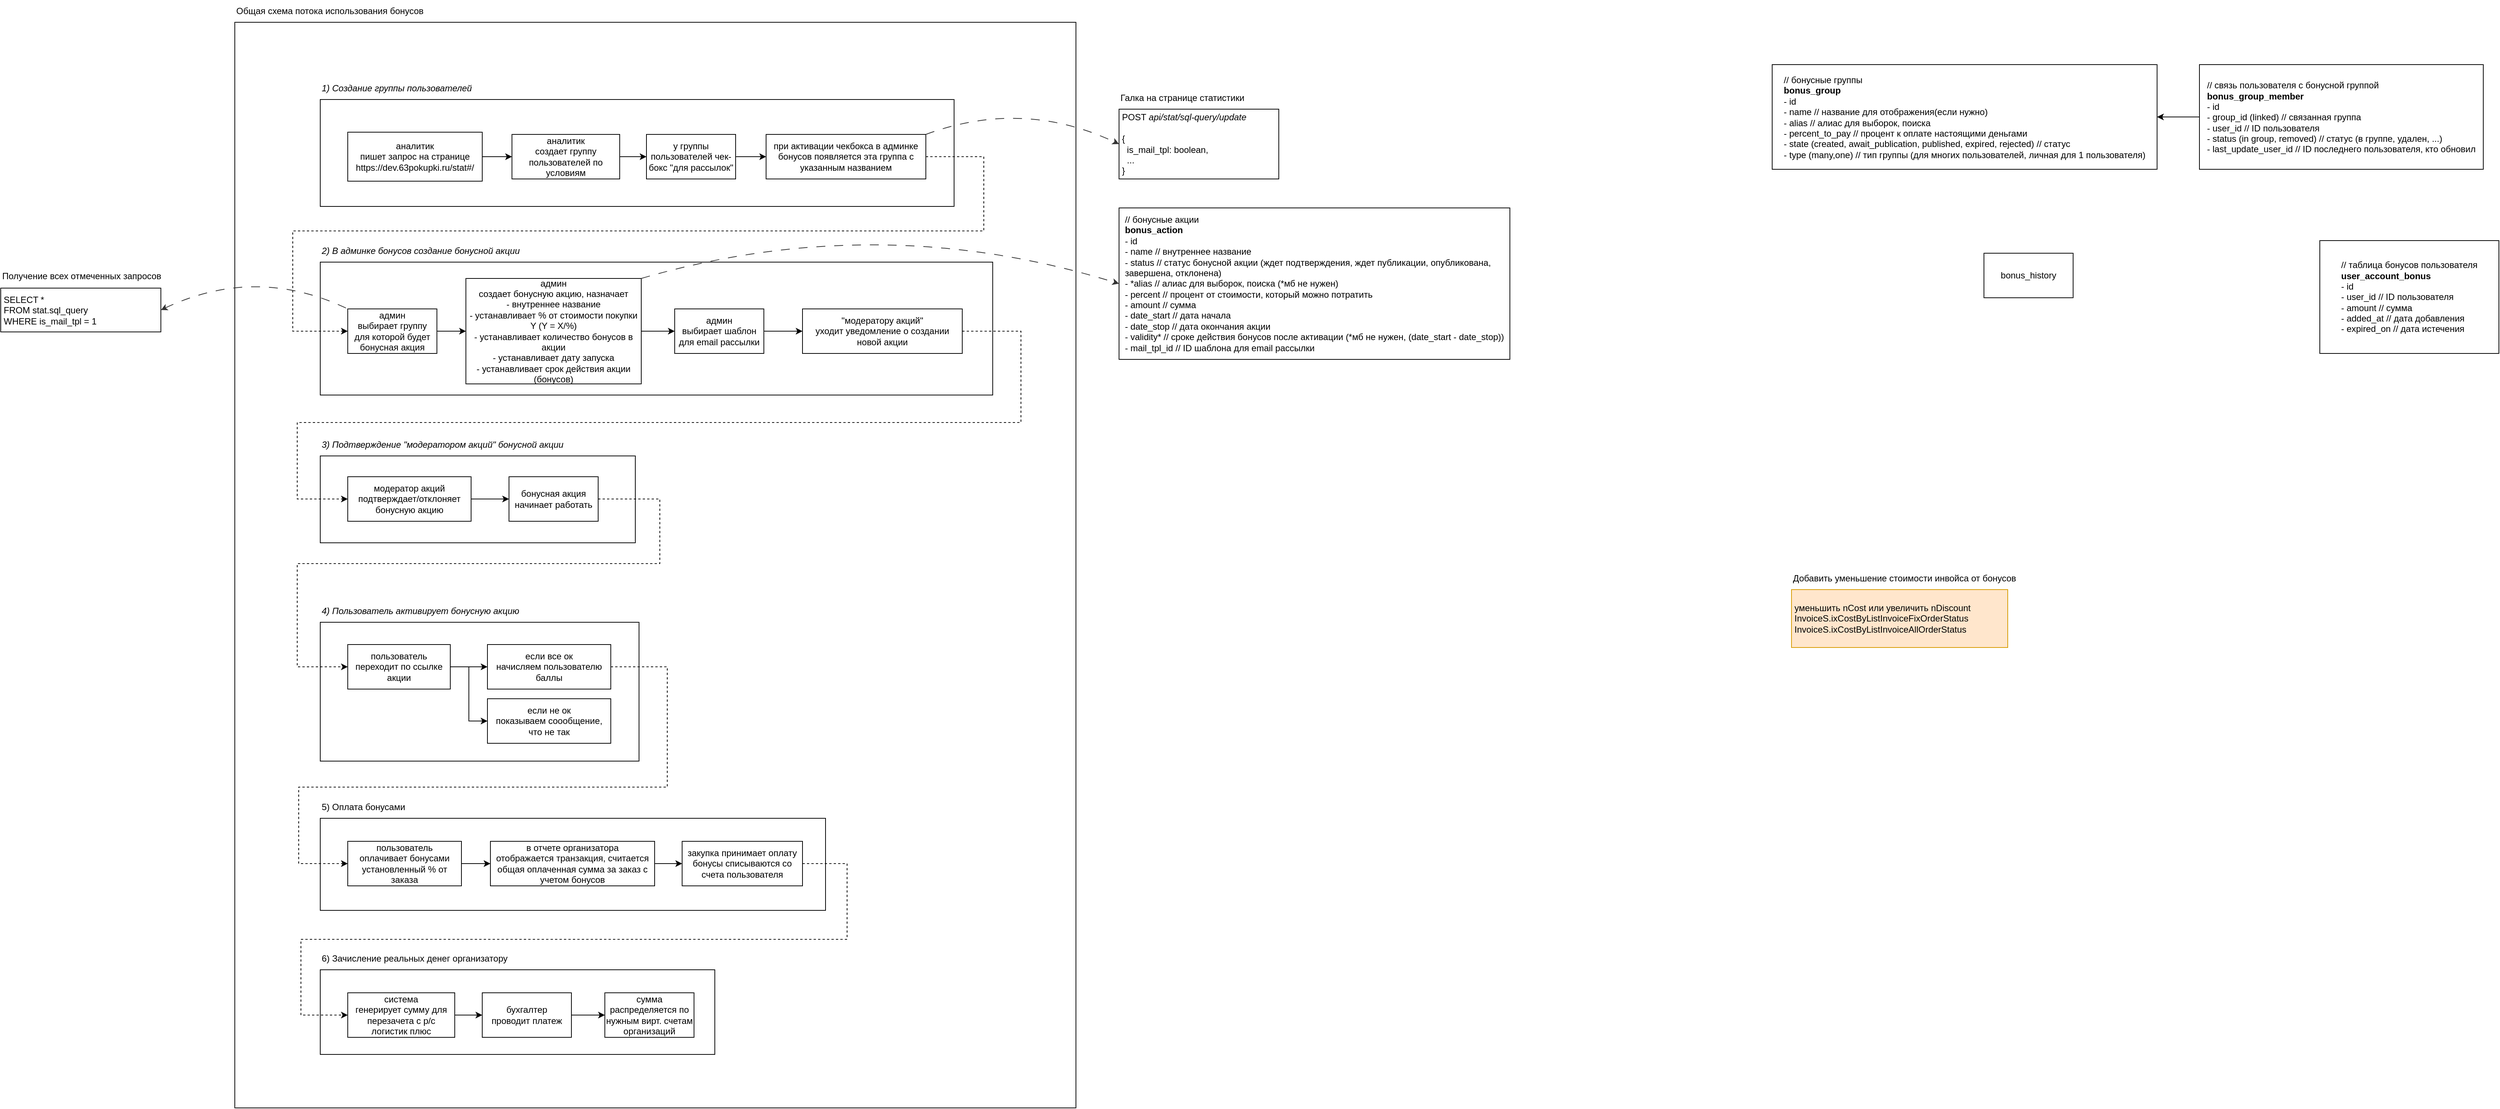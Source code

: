 <mxfile version="22.1.0" type="github">
  <diagram name="Страница — 1" id="X_pbbqrgJV0iN55l-i-a">
    <mxGraphModel dx="2195" dy="1162" grid="0" gridSize="10" guides="1" tooltips="1" connect="1" arrows="1" fold="1" page="0" pageScale="1" pageWidth="827" pageHeight="1169" math="0" shadow="0">
      <root>
        <mxCell id="0" />
        <mxCell id="1" parent="0" />
        <mxCell id="SRhxIpcrjBoFyI4u7-Of-20" value="" style="rounded=0;whiteSpace=wrap;html=1;" parent="1" vertex="1">
          <mxGeometry x="-424" y="-220" width="1132" height="1462" as="geometry" />
        </mxCell>
        <mxCell id="xc6Mat9f2Ct-LNurmztS-1" value="&lt;div style=&quot;text-align: left;&quot;&gt;&lt;span style=&quot;background-color: initial;&quot;&gt;// бонусные группы&lt;br&gt;&lt;b&gt;bonus_group&lt;/b&gt;&lt;/span&gt;&lt;/div&gt;&lt;div style=&quot;text-align: left;&quot;&gt;&lt;span style=&quot;background-color: initial;&quot;&gt;- id&lt;/span&gt;&lt;/div&gt;&lt;div style=&quot;text-align: left;&quot;&gt;- name // название для отображения(если нужно)&lt;br&gt;- alias // алиас для выборок, поиска&lt;br&gt;- percent_to_pay // процент к оплате настоящими деньгами&lt;br&gt;- state (created, await_&lt;span style=&quot;background-color: initial;&quot;&gt;publication,&amp;nbsp;&lt;/span&gt;&lt;span style=&quot;background-color: initial;&quot;&gt;published, expired, rejected&lt;/span&gt;&lt;span style=&quot;background-color: initial;&quot;&gt;) // статус&lt;/span&gt;&lt;/div&gt;&lt;div style=&quot;text-align: left;&quot;&gt;&lt;span style=&quot;background-color: initial;&quot;&gt;- type (many,one) // тип группы (для многих пользователей, личная для 1 пользователя)&lt;br&gt;&lt;/span&gt;&lt;/div&gt;" style="rounded=0;whiteSpace=wrap;html=1;" parent="1" vertex="1">
          <mxGeometry x="1645" y="-163" width="518" height="141" as="geometry" />
        </mxCell>
        <mxCell id="xc6Mat9f2Ct-LNurmztS-4" style="edgeStyle=orthogonalEdgeStyle;rounded=0;orthogonalLoop=1;jettySize=auto;html=1;exitX=0;exitY=0.5;exitDx=0;exitDy=0;entryX=1;entryY=0.5;entryDx=0;entryDy=0;" parent="1" source="xc6Mat9f2Ct-LNurmztS-3" target="xc6Mat9f2Ct-LNurmztS-1" edge="1">
          <mxGeometry relative="1" as="geometry" />
        </mxCell>
        <mxCell id="xc6Mat9f2Ct-LNurmztS-3" value="&lt;div style=&quot;text-align: left;&quot;&gt;// связь пользователя с бонусной группой&lt;br&gt;&lt;b&gt;bonus_group_member&lt;/b&gt;&lt;/div&gt;&lt;div style=&quot;text-align: left;&quot;&gt;- id&lt;/div&gt;&lt;div style=&quot;text-align: left;&quot;&gt;- group_id (linked) // связанная группа&lt;br&gt;- user_id // ID пользователя&lt;br&gt;- status (in group, removed) // статус (в группе, удален, ...)&lt;br&gt;- last_update_user_id // ID последнего пользователя, кто обновил&lt;/div&gt;" style="rounded=0;whiteSpace=wrap;html=1;" parent="1" vertex="1">
          <mxGeometry x="2220" y="-163" width="382" height="141" as="geometry" />
        </mxCell>
        <mxCell id="xc6Mat9f2Ct-LNurmztS-6" value="&lt;div style=&quot;text-align: left;&quot;&gt;// таблица бонусов пользователя&lt;br&gt;&lt;b&gt;user_account_bonus&lt;/b&gt;&lt;/div&gt;&lt;div style=&quot;text-align: left;&quot;&gt;- id&lt;br&gt;- user_id // ID пользователя&lt;br&gt;- amount // сумма&lt;br&gt;- added_at // дата добавления&lt;br&gt;- expired_on // дата истечения&lt;/div&gt;" style="rounded=0;whiteSpace=wrap;html=1;" parent="1" vertex="1">
          <mxGeometry x="2382" y="74" width="241" height="152" as="geometry" />
        </mxCell>
        <mxCell id="xc6Mat9f2Ct-LNurmztS-7" value="bonus_history" style="rounded=0;whiteSpace=wrap;html=1;" parent="1" vertex="1">
          <mxGeometry x="1930" y="91" width="120" height="60" as="geometry" />
        </mxCell>
        <mxCell id="KoCSp43wU_QVSIyziLk_-1" value="" style="rounded=0;whiteSpace=wrap;html=1;" parent="1" vertex="1">
          <mxGeometry x="-309" y="-116" width="853" height="144" as="geometry" />
        </mxCell>
        <mxCell id="KoCSp43wU_QVSIyziLk_-2" value="1) Создание группы пользователей" style="text;html=1;strokeColor=none;fillColor=none;align=left;verticalAlign=middle;whiteSpace=wrap;rounded=0;fontStyle=2" parent="1" vertex="1">
          <mxGeometry x="-309" y="-146" width="223" height="30" as="geometry" />
        </mxCell>
        <mxCell id="KoCSp43wU_QVSIyziLk_-5" style="edgeStyle=orthogonalEdgeStyle;rounded=0;orthogonalLoop=1;jettySize=auto;html=1;entryX=0;entryY=0.5;entryDx=0;entryDy=0;" parent="1" source="KoCSp43wU_QVSIyziLk_-3" target="KoCSp43wU_QVSIyziLk_-4" edge="1">
          <mxGeometry relative="1" as="geometry" />
        </mxCell>
        <mxCell id="KoCSp43wU_QVSIyziLk_-3" value="аналитик&lt;br&gt;пишет запрос на странице&lt;br&gt;https://dev.63pokupki.ru/stat#/&lt;br&gt;" style="rounded=0;whiteSpace=wrap;html=1;" parent="1" vertex="1">
          <mxGeometry x="-272" y="-72" width="181" height="66" as="geometry" />
        </mxCell>
        <mxCell id="KoCSp43wU_QVSIyziLk_-7" style="edgeStyle=orthogonalEdgeStyle;rounded=0;orthogonalLoop=1;jettySize=auto;html=1;exitX=1;exitY=0.5;exitDx=0;exitDy=0;entryX=0;entryY=0.5;entryDx=0;entryDy=0;" parent="1" source="KoCSp43wU_QVSIyziLk_-4" target="KoCSp43wU_QVSIyziLk_-6" edge="1">
          <mxGeometry relative="1" as="geometry" />
        </mxCell>
        <mxCell id="KoCSp43wU_QVSIyziLk_-4" value="аналитик&lt;br&gt;создает группу пользователей по условиям" style="rounded=0;whiteSpace=wrap;html=1;" parent="1" vertex="1">
          <mxGeometry x="-51" y="-69" width="145" height="60" as="geometry" />
        </mxCell>
        <mxCell id="KoCSp43wU_QVSIyziLk_-9" style="edgeStyle=orthogonalEdgeStyle;rounded=0;orthogonalLoop=1;jettySize=auto;html=1;entryX=0;entryY=0.5;entryDx=0;entryDy=0;" parent="1" source="KoCSp43wU_QVSIyziLk_-6" target="KoCSp43wU_QVSIyziLk_-8" edge="1">
          <mxGeometry relative="1" as="geometry" />
        </mxCell>
        <mxCell id="KoCSp43wU_QVSIyziLk_-6" value="у группы пользователей чек-бокс &quot;для рассылок&quot;" style="rounded=0;whiteSpace=wrap;html=1;" parent="1" vertex="1">
          <mxGeometry x="130" y="-69" width="120" height="60" as="geometry" />
        </mxCell>
        <mxCell id="KoCSp43wU_QVSIyziLk_-8" value="при активации чекбокса в админке бонусов появляется эта группа с указанным названием" style="rounded=0;whiteSpace=wrap;html=1;" parent="1" vertex="1">
          <mxGeometry x="291" y="-69" width="215" height="60" as="geometry" />
        </mxCell>
        <mxCell id="KoCSp43wU_QVSIyziLk_-10" value="" style="rounded=0;whiteSpace=wrap;html=1;" parent="1" vertex="1">
          <mxGeometry x="-309" y="103" width="905" height="179" as="geometry" />
        </mxCell>
        <mxCell id="KoCSp43wU_QVSIyziLk_-11" value="2) В админке бонусов создание бонусной акции" style="text;html=1;strokeColor=none;fillColor=none;align=left;verticalAlign=middle;whiteSpace=wrap;rounded=0;fontStyle=2" parent="1" vertex="1">
          <mxGeometry x="-309" y="73" width="286" height="30" as="geometry" />
        </mxCell>
        <mxCell id="KoCSp43wU_QVSIyziLk_-16" style="edgeStyle=orthogonalEdgeStyle;rounded=0;orthogonalLoop=1;jettySize=auto;html=1;entryX=0;entryY=0.5;entryDx=0;entryDy=0;" parent="1" source="KoCSp43wU_QVSIyziLk_-13" target="KoCSp43wU_QVSIyziLk_-15" edge="1">
          <mxGeometry relative="1" as="geometry" />
        </mxCell>
        <mxCell id="KoCSp43wU_QVSIyziLk_-13" value="админ&lt;br&gt;выбирает группу&lt;br&gt;для которой будет бонусная акция" style="rounded=0;whiteSpace=wrap;html=1;" parent="1" vertex="1">
          <mxGeometry x="-272" y="166" width="120" height="60" as="geometry" />
        </mxCell>
        <mxCell id="KoCSp43wU_QVSIyziLk_-14" style="edgeStyle=orthogonalEdgeStyle;rounded=0;orthogonalLoop=1;jettySize=auto;html=1;exitX=1;exitY=0.5;exitDx=0;exitDy=0;entryX=0;entryY=0.5;entryDx=0;entryDy=0;dashed=1;" parent="1" source="KoCSp43wU_QVSIyziLk_-8" target="KoCSp43wU_QVSIyziLk_-13" edge="1">
          <mxGeometry relative="1" as="geometry">
            <Array as="points">
              <mxPoint x="584" y="-39" />
              <mxPoint x="584" y="61" />
              <mxPoint x="-346" y="61" />
              <mxPoint x="-346" y="196" />
            </Array>
          </mxGeometry>
        </mxCell>
        <mxCell id="KoCSp43wU_QVSIyziLk_-25" style="edgeStyle=orthogonalEdgeStyle;rounded=0;orthogonalLoop=1;jettySize=auto;html=1;exitX=1;exitY=0.5;exitDx=0;exitDy=0;entryX=0;entryY=0.5;entryDx=0;entryDy=0;" parent="1" source="KoCSp43wU_QVSIyziLk_-15" target="KoCSp43wU_QVSIyziLk_-24" edge="1">
          <mxGeometry relative="1" as="geometry" />
        </mxCell>
        <mxCell id="KoCSp43wU_QVSIyziLk_-15" value="админ&lt;br&gt;создает бонусную акцию, назначает&lt;br&gt;- внутреннее название&lt;br&gt;- устанавливает % от стоимости покупки Y (Y = X/%)&lt;br&gt;- устанавливает количество бонусов в акции&lt;br&gt;- устанавливает дату запуска&lt;br&gt;- устанавливает срок действия акции (бонусов)" style="rounded=0;whiteSpace=wrap;html=1;" parent="1" vertex="1">
          <mxGeometry x="-113" y="125" width="236" height="142" as="geometry" />
        </mxCell>
        <mxCell id="KoCSp43wU_QVSIyziLk_-17" value="" style="rounded=0;whiteSpace=wrap;html=1;" parent="1" vertex="1">
          <mxGeometry x="-309" y="364" width="424" height="117" as="geometry" />
        </mxCell>
        <mxCell id="KoCSp43wU_QVSIyziLk_-19" value="&lt;i&gt;3) Подтверждение &quot;модератором акций&quot; бонусной акции&lt;/i&gt;" style="text;html=1;strokeColor=none;fillColor=none;align=left;verticalAlign=middle;whiteSpace=wrap;rounded=0;" parent="1" vertex="1">
          <mxGeometry x="-309" y="334" width="341" height="30" as="geometry" />
        </mxCell>
        <mxCell id="KoCSp43wU_QVSIyziLk_-28" style="edgeStyle=orthogonalEdgeStyle;rounded=0;orthogonalLoop=1;jettySize=auto;html=1;exitX=1;exitY=0.5;exitDx=0;exitDy=0;entryX=0;entryY=0.5;entryDx=0;entryDy=0;" parent="1" source="KoCSp43wU_QVSIyziLk_-20" target="KoCSp43wU_QVSIyziLk_-27" edge="1">
          <mxGeometry relative="1" as="geometry" />
        </mxCell>
        <mxCell id="KoCSp43wU_QVSIyziLk_-20" value="модератор акций&lt;br&gt;подтверждает/отклоняет бонусную акцию" style="rounded=0;whiteSpace=wrap;html=1;" parent="1" vertex="1">
          <mxGeometry x="-272" y="392" width="166" height="60" as="geometry" />
        </mxCell>
        <mxCell id="KoCSp43wU_QVSIyziLk_-21" style="edgeStyle=orthogonalEdgeStyle;rounded=0;orthogonalLoop=1;jettySize=auto;html=1;entryX=0;entryY=0.5;entryDx=0;entryDy=0;dashed=1;exitX=1;exitY=0.5;exitDx=0;exitDy=0;" parent="1" source="KoCSp43wU_QVSIyziLk_-22" target="KoCSp43wU_QVSIyziLk_-20" edge="1">
          <mxGeometry relative="1" as="geometry">
            <mxPoint x="612" y="281" as="sourcePoint" />
            <Array as="points">
              <mxPoint x="634" y="196" />
              <mxPoint x="634" y="319" />
              <mxPoint x="-340" y="319" />
              <mxPoint x="-340" y="422" />
            </Array>
          </mxGeometry>
        </mxCell>
        <mxCell id="KoCSp43wU_QVSIyziLk_-22" value="&quot;модератору акций&quot;&lt;br&gt;уходит уведомление о создании новой акции" style="rounded=0;whiteSpace=wrap;html=1;" parent="1" vertex="1">
          <mxGeometry x="340" y="166" width="215" height="60" as="geometry" />
        </mxCell>
        <mxCell id="KoCSp43wU_QVSIyziLk_-26" style="edgeStyle=orthogonalEdgeStyle;rounded=0;orthogonalLoop=1;jettySize=auto;html=1;exitX=1;exitY=0.5;exitDx=0;exitDy=0;entryX=0;entryY=0.5;entryDx=0;entryDy=0;" parent="1" source="KoCSp43wU_QVSIyziLk_-24" target="KoCSp43wU_QVSIyziLk_-22" edge="1">
          <mxGeometry relative="1" as="geometry" />
        </mxCell>
        <mxCell id="KoCSp43wU_QVSIyziLk_-24" value="админ&lt;br&gt;выбирает шаблон для email рассылки" style="rounded=0;whiteSpace=wrap;html=1;" parent="1" vertex="1">
          <mxGeometry x="168" y="166" width="120" height="60" as="geometry" />
        </mxCell>
        <mxCell id="KoCSp43wU_QVSIyziLk_-27" value="бонусная акция начинает работать" style="rounded=0;whiteSpace=wrap;html=1;" parent="1" vertex="1">
          <mxGeometry x="-55" y="392" width="120" height="60" as="geometry" />
        </mxCell>
        <mxCell id="KoCSp43wU_QVSIyziLk_-29" value="" style="rounded=0;whiteSpace=wrap;html=1;" parent="1" vertex="1">
          <mxGeometry x="-309" y="588" width="429" height="187" as="geometry" />
        </mxCell>
        <mxCell id="KoCSp43wU_QVSIyziLk_-30" value="&lt;i&gt;4) Пользователь активирует бонусную акцию&lt;/i&gt;" style="text;html=1;strokeColor=none;fillColor=none;align=left;verticalAlign=middle;whiteSpace=wrap;rounded=0;" parent="1" vertex="1">
          <mxGeometry x="-309" y="558" width="276" height="30" as="geometry" />
        </mxCell>
        <mxCell id="KoCSp43wU_QVSIyziLk_-34" style="edgeStyle=orthogonalEdgeStyle;rounded=0;orthogonalLoop=1;jettySize=auto;html=1;exitX=1;exitY=0.5;exitDx=0;exitDy=0;entryX=0;entryY=0.5;entryDx=0;entryDy=0;" parent="1" source="KoCSp43wU_QVSIyziLk_-31" target="KoCSp43wU_QVSIyziLk_-33" edge="1">
          <mxGeometry relative="1" as="geometry" />
        </mxCell>
        <mxCell id="SRhxIpcrjBoFyI4u7-Of-2" style="edgeStyle=orthogonalEdgeStyle;rounded=0;orthogonalLoop=1;jettySize=auto;html=1;entryX=0;entryY=0.5;entryDx=0;entryDy=0;" parent="1" source="KoCSp43wU_QVSIyziLk_-31" target="SRhxIpcrjBoFyI4u7-Of-1" edge="1">
          <mxGeometry relative="1" as="geometry" />
        </mxCell>
        <mxCell id="KoCSp43wU_QVSIyziLk_-31" value="пользователь&lt;br&gt;переходит по ссылке акции" style="rounded=0;whiteSpace=wrap;html=1;" parent="1" vertex="1">
          <mxGeometry x="-272" y="618" width="138" height="60" as="geometry" />
        </mxCell>
        <mxCell id="KoCSp43wU_QVSIyziLk_-32" style="edgeStyle=orthogonalEdgeStyle;rounded=0;orthogonalLoop=1;jettySize=auto;html=1;entryX=0;entryY=0.5;entryDx=0;entryDy=0;dashed=1;" parent="1" source="KoCSp43wU_QVSIyziLk_-27" target="KoCSp43wU_QVSIyziLk_-31" edge="1">
          <mxGeometry relative="1" as="geometry">
            <Array as="points">
              <mxPoint x="148" y="422" />
              <mxPoint x="148" y="509" />
              <mxPoint x="-340" y="509" />
              <mxPoint x="-340" y="648" />
            </Array>
          </mxGeometry>
        </mxCell>
        <mxCell id="KoCSp43wU_QVSIyziLk_-33" value="если все ок&lt;br&gt;начисляем пользователю баллы" style="rounded=0;whiteSpace=wrap;html=1;" parent="1" vertex="1">
          <mxGeometry x="-84" y="618" width="166" height="60" as="geometry" />
        </mxCell>
        <mxCell id="SRhxIpcrjBoFyI4u7-Of-1" value="если не ок&lt;br&gt;показываем соообщение, что не так" style="rounded=0;whiteSpace=wrap;html=1;" parent="1" vertex="1">
          <mxGeometry x="-84" y="691" width="166" height="60" as="geometry" />
        </mxCell>
        <mxCell id="SRhxIpcrjBoFyI4u7-Of-3" value="" style="rounded=0;whiteSpace=wrap;html=1;" parent="1" vertex="1">
          <mxGeometry x="-309" y="852" width="680" height="124" as="geometry" />
        </mxCell>
        <mxCell id="SRhxIpcrjBoFyI4u7-Of-4" value="5) Оплата бонусами" style="text;html=1;strokeColor=none;fillColor=none;align=left;verticalAlign=middle;whiteSpace=wrap;rounded=0;" parent="1" vertex="1">
          <mxGeometry x="-309" y="822" width="229" height="30" as="geometry" />
        </mxCell>
        <mxCell id="SRhxIpcrjBoFyI4u7-Of-11" style="edgeStyle=orthogonalEdgeStyle;rounded=0;orthogonalLoop=1;jettySize=auto;html=1;entryX=0;entryY=0.5;entryDx=0;entryDy=0;" parent="1" source="SRhxIpcrjBoFyI4u7-Of-6" target="SRhxIpcrjBoFyI4u7-Of-10" edge="1">
          <mxGeometry relative="1" as="geometry" />
        </mxCell>
        <mxCell id="SRhxIpcrjBoFyI4u7-Of-6" value="пользователь&lt;br&gt;оплачивает бонусами установленный % от заказа" style="rounded=0;whiteSpace=wrap;html=1;" parent="1" vertex="1">
          <mxGeometry x="-272" y="883" width="153" height="60" as="geometry" />
        </mxCell>
        <mxCell id="SRhxIpcrjBoFyI4u7-Of-7" style="edgeStyle=orthogonalEdgeStyle;rounded=0;orthogonalLoop=1;jettySize=auto;html=1;entryX=0;entryY=0.5;entryDx=0;entryDy=0;dashed=1;" parent="1" source="KoCSp43wU_QVSIyziLk_-33" target="SRhxIpcrjBoFyI4u7-Of-6" edge="1">
          <mxGeometry relative="1" as="geometry">
            <Array as="points">
              <mxPoint x="158" y="648" />
              <mxPoint x="158" y="810" />
              <mxPoint x="-338" y="810" />
              <mxPoint x="-338" y="913" />
            </Array>
          </mxGeometry>
        </mxCell>
        <mxCell id="SRhxIpcrjBoFyI4u7-Of-8" value="" style="rounded=0;whiteSpace=wrap;html=1;" parent="1" vertex="1">
          <mxGeometry x="-309" y="1056" width="531" height="114" as="geometry" />
        </mxCell>
        <mxCell id="SRhxIpcrjBoFyI4u7-Of-9" value="6) Зачисление реальных денег организатору" style="text;html=1;strokeColor=none;fillColor=none;align=left;verticalAlign=middle;whiteSpace=wrap;rounded=0;" parent="1" vertex="1">
          <mxGeometry x="-309" y="1026" width="264" height="30" as="geometry" />
        </mxCell>
        <mxCell id="SRhxIpcrjBoFyI4u7-Of-13" style="edgeStyle=orthogonalEdgeStyle;rounded=0;orthogonalLoop=1;jettySize=auto;html=1;exitX=1;exitY=0.5;exitDx=0;exitDy=0;entryX=0;entryY=0.5;entryDx=0;entryDy=0;" parent="1" source="SRhxIpcrjBoFyI4u7-Of-10" target="SRhxIpcrjBoFyI4u7-Of-12" edge="1">
          <mxGeometry relative="1" as="geometry" />
        </mxCell>
        <mxCell id="SRhxIpcrjBoFyI4u7-Of-10" value="в отчете организатора&lt;br&gt;отображается транзакция, считается общая оплаченная сумма за заказ с учетом бонусов" style="rounded=0;whiteSpace=wrap;html=1;" parent="1" vertex="1">
          <mxGeometry x="-80" y="883" width="221" height="60" as="geometry" />
        </mxCell>
        <mxCell id="SRhxIpcrjBoFyI4u7-Of-15" style="edgeStyle=orthogonalEdgeStyle;rounded=0;orthogonalLoop=1;jettySize=auto;html=1;exitX=1;exitY=0.5;exitDx=0;exitDy=0;entryX=0;entryY=0.5;entryDx=0;entryDy=0;dashed=1;" parent="1" source="SRhxIpcrjBoFyI4u7-Of-12" target="SRhxIpcrjBoFyI4u7-Of-14" edge="1">
          <mxGeometry relative="1" as="geometry">
            <Array as="points">
              <mxPoint x="400" y="913" />
              <mxPoint x="400" y="1015" />
              <mxPoint x="-335" y="1015" />
              <mxPoint x="-335" y="1117" />
            </Array>
          </mxGeometry>
        </mxCell>
        <mxCell id="SRhxIpcrjBoFyI4u7-Of-12" value="закупка принимает оплату&lt;br&gt;бонусы списываются со счета пользователя" style="rounded=0;whiteSpace=wrap;html=1;" parent="1" vertex="1">
          <mxGeometry x="178" y="883" width="162" height="60" as="geometry" />
        </mxCell>
        <mxCell id="SRhxIpcrjBoFyI4u7-Of-17" style="edgeStyle=orthogonalEdgeStyle;rounded=0;orthogonalLoop=1;jettySize=auto;html=1;entryX=0;entryY=0.5;entryDx=0;entryDy=0;" parent="1" source="SRhxIpcrjBoFyI4u7-Of-14" target="SRhxIpcrjBoFyI4u7-Of-16" edge="1">
          <mxGeometry relative="1" as="geometry" />
        </mxCell>
        <mxCell id="SRhxIpcrjBoFyI4u7-Of-14" value="система&lt;br&gt;генерирует сумму для перезачета с р/с логистик плюс" style="rounded=0;whiteSpace=wrap;html=1;" parent="1" vertex="1">
          <mxGeometry x="-272" y="1087" width="144" height="60" as="geometry" />
        </mxCell>
        <mxCell id="SRhxIpcrjBoFyI4u7-Of-19" style="edgeStyle=orthogonalEdgeStyle;rounded=0;orthogonalLoop=1;jettySize=auto;html=1;exitX=1;exitY=0.5;exitDx=0;exitDy=0;entryX=0;entryY=0.5;entryDx=0;entryDy=0;" parent="1" source="SRhxIpcrjBoFyI4u7-Of-16" target="SRhxIpcrjBoFyI4u7-Of-18" edge="1">
          <mxGeometry relative="1" as="geometry" />
        </mxCell>
        <mxCell id="SRhxIpcrjBoFyI4u7-Of-16" value="бухгалтер&lt;br&gt;проводит платеж" style="rounded=0;whiteSpace=wrap;html=1;" parent="1" vertex="1">
          <mxGeometry x="-91" y="1087" width="120" height="60" as="geometry" />
        </mxCell>
        <mxCell id="SRhxIpcrjBoFyI4u7-Of-18" value="сумма распределяется по нужным вирт. счетам организаций" style="rounded=0;whiteSpace=wrap;html=1;" parent="1" vertex="1">
          <mxGeometry x="74" y="1087" width="120" height="60" as="geometry" />
        </mxCell>
        <mxCell id="SRhxIpcrjBoFyI4u7-Of-22" value="Общая схема потока использования бонусов" style="text;html=1;strokeColor=none;fillColor=none;align=left;verticalAlign=middle;whiteSpace=wrap;rounded=0;" parent="1" vertex="1">
          <mxGeometry x="-424" y="-250" width="286" height="30" as="geometry" />
        </mxCell>
        <mxCell id="SRhxIpcrjBoFyI4u7-Of-26" value="&lt;span style=&quot;color: rgb(0, 0, 0); font-family: Helvetica; font-size: 12px; font-style: normal; font-variant-ligatures: normal; font-variant-caps: normal; font-weight: 400; letter-spacing: normal; orphans: 2; text-indent: 0px; text-transform: none; widows: 2; word-spacing: 0px; -webkit-text-stroke-width: 0px; background-color: rgb(255, 255, 255); text-decoration-thickness: initial; text-decoration-style: initial; text-decoration-color: initial; float: none; display: inline !important;&quot;&gt;POST&lt;span&gt;&amp;nbsp;&lt;/span&gt;&lt;/span&gt;&lt;i style=&quot;border-color: var(--border-color); color: rgb(0, 0, 0); font-family: Helvetica; font-size: 12px; font-variant-ligatures: normal; font-variant-caps: normal; font-weight: 400; letter-spacing: normal; orphans: 2; text-indent: 0px; text-transform: none; widows: 2; word-spacing: 0px; -webkit-text-stroke-width: 0px; background-color: rgb(255, 255, 255); text-decoration-thickness: initial; text-decoration-style: initial; text-decoration-color: initial;&quot;&gt;api/stat/sql-query/update&lt;/i&gt;&lt;span style=&quot;color: rgb(0, 0, 0); font-family: Helvetica; font-size: 12px; font-style: normal; font-variant-ligatures: normal; font-variant-caps: normal; font-weight: 400; letter-spacing: normal; orphans: 2; text-indent: 0px; text-transform: none; widows: 2; word-spacing: 0px; -webkit-text-stroke-width: 0px; background-color: rgb(255, 255, 255); text-decoration-thickness: initial; text-decoration-style: initial; text-decoration-color: initial; float: none; display: inline !important;&quot;&gt;&amp;nbsp;&lt;/span&gt;&lt;br style=&quot;border-color: var(--border-color); color: rgb(0, 0, 0); font-family: Helvetica; font-size: 12px; font-style: normal; font-variant-ligatures: normal; font-variant-caps: normal; font-weight: 400; letter-spacing: normal; orphans: 2; text-indent: 0px; text-transform: none; widows: 2; word-spacing: 0px; -webkit-text-stroke-width: 0px; background-color: rgb(255, 255, 255); text-decoration-thickness: initial; text-decoration-style: initial; text-decoration-color: initial;&quot;&gt;&lt;br style=&quot;border-color: var(--border-color); color: rgb(0, 0, 0); font-family: Helvetica; font-size: 12px; font-style: normal; font-variant-ligatures: normal; font-variant-caps: normal; font-weight: 400; letter-spacing: normal; orphans: 2; text-indent: 0px; text-transform: none; widows: 2; word-spacing: 0px; -webkit-text-stroke-width: 0px; background-color: rgb(255, 255, 255); text-decoration-thickness: initial; text-decoration-style: initial; text-decoration-color: initial;&quot;&gt;&lt;span style=&quot;color: rgb(0, 0, 0); font-family: Helvetica; font-size: 12px; font-style: normal; font-variant-ligatures: normal; font-variant-caps: normal; font-weight: 400; letter-spacing: normal; orphans: 2; text-indent: 0px; text-transform: none; widows: 2; word-spacing: 0px; -webkit-text-stroke-width: 0px; background-color: rgb(255, 255, 255); text-decoration-thickness: initial; text-decoration-style: initial; text-decoration-color: initial; float: none; display: inline !important;&quot;&gt;{&lt;/span&gt;&lt;br style=&quot;border-color: var(--border-color); color: rgb(0, 0, 0); font-family: Helvetica; font-size: 12px; font-style: normal; font-variant-ligatures: normal; font-variant-caps: normal; font-weight: 400; letter-spacing: normal; orphans: 2; text-indent: 0px; text-transform: none; widows: 2; word-spacing: 0px; -webkit-text-stroke-width: 0px; background-color: rgb(255, 255, 255); text-decoration-thickness: initial; text-decoration-style: initial; text-decoration-color: initial;&quot;&gt;&lt;span style=&quot;color: rgb(0, 0, 0); font-family: Helvetica; font-size: 12px; font-style: normal; font-variant-ligatures: normal; font-variant-caps: normal; font-weight: 400; letter-spacing: normal; orphans: 2; text-indent: 0px; text-transform: none; widows: 2; word-spacing: 0px; -webkit-text-stroke-width: 0px; background-color: rgb(255, 255, 255); text-decoration-thickness: initial; text-decoration-style: initial; text-decoration-color: initial; float: none; display: inline !important;&quot;&gt;&amp;nbsp; is_mail_tpl: boolean,&lt;/span&gt;&lt;br style=&quot;border-color: var(--border-color); color: rgb(0, 0, 0); font-family: Helvetica; font-size: 12px; font-style: normal; font-variant-ligatures: normal; font-variant-caps: normal; font-weight: 400; letter-spacing: normal; orphans: 2; text-indent: 0px; text-transform: none; widows: 2; word-spacing: 0px; -webkit-text-stroke-width: 0px; background-color: rgb(255, 255, 255); text-decoration-thickness: initial; text-decoration-style: initial; text-decoration-color: initial;&quot;&gt;&lt;span style=&quot;color: rgb(0, 0, 0); font-family: Helvetica; font-size: 12px; font-style: normal; font-variant-ligatures: normal; font-variant-caps: normal; font-weight: 400; letter-spacing: normal; orphans: 2; text-indent: 0px; text-transform: none; widows: 2; word-spacing: 0px; -webkit-text-stroke-width: 0px; background-color: rgb(255, 255, 255); text-decoration-thickness: initial; text-decoration-style: initial; text-decoration-color: initial; float: none; display: inline !important;&quot;&gt;&amp;nbsp; ...&lt;/span&gt;&lt;br style=&quot;border-color: var(--border-color); color: rgb(0, 0, 0); font-family: Helvetica; font-size: 12px; font-style: normal; font-variant-ligatures: normal; font-variant-caps: normal; font-weight: 400; letter-spacing: normal; orphans: 2; text-indent: 0px; text-transform: none; widows: 2; word-spacing: 0px; -webkit-text-stroke-width: 0px; background-color: rgb(255, 255, 255); text-decoration-thickness: initial; text-decoration-style: initial; text-decoration-color: initial;&quot;&gt;&lt;span style=&quot;color: rgb(0, 0, 0); font-family: Helvetica; font-size: 12px; font-style: normal; font-variant-ligatures: normal; font-variant-caps: normal; font-weight: 400; letter-spacing: normal; orphans: 2; text-indent: 0px; text-transform: none; widows: 2; word-spacing: 0px; -webkit-text-stroke-width: 0px; background-color: rgb(255, 255, 255); text-decoration-thickness: initial; text-decoration-style: initial; text-decoration-color: initial; float: none; display: inline !important;&quot;&gt;}&lt;/span&gt;" style="rounded=0;whiteSpace=wrap;html=1;align=left;spacingLeft=2;" parent="1" vertex="1">
          <mxGeometry x="766" y="-103" width="215" height="94" as="geometry" />
        </mxCell>
        <mxCell id="SRhxIpcrjBoFyI4u7-Of-27" value="Галка на странице статистики" style="text;html=1;strokeColor=none;fillColor=none;align=left;verticalAlign=middle;whiteSpace=wrap;rounded=0;" parent="1" vertex="1">
          <mxGeometry x="766" y="-133" width="185" height="30" as="geometry" />
        </mxCell>
        <mxCell id="SRhxIpcrjBoFyI4u7-Of-28" value="SELECT *&lt;br&gt;FROM stat.sql_query&lt;br&gt;WHERE is_mail_tpl = 1" style="rounded=0;whiteSpace=wrap;html=1;align=left;spacingLeft=2;" parent="1" vertex="1">
          <mxGeometry x="-739" y="138" width="215.5" height="59" as="geometry" />
        </mxCell>
        <mxCell id="SRhxIpcrjBoFyI4u7-Of-30" value="Получение всех отмеченных запросов" style="text;html=1;strokeColor=none;fillColor=none;align=left;verticalAlign=middle;whiteSpace=wrap;rounded=0;" parent="1" vertex="1">
          <mxGeometry x="-739" y="107" width="232.5" height="30" as="geometry" />
        </mxCell>
        <mxCell id="SRhxIpcrjBoFyI4u7-Of-32" value="" style="curved=1;endArrow=none;html=1;rounded=0;exitX=1;exitY=0.5;exitDx=0;exitDy=0;entryX=0;entryY=0;entryDx=0;entryDy=0;dashed=1;dashPattern=12 12;strokeWidth=1;startArrow=classic;startFill=1;endFill=0;strokeColor=#333333;" parent="1" source="SRhxIpcrjBoFyI4u7-Of-28" target="KoCSp43wU_QVSIyziLk_-13" edge="1">
          <mxGeometry width="50" height="50" relative="1" as="geometry">
            <mxPoint x="-388" y="174" as="sourcePoint" />
            <mxPoint x="-338" y="124" as="targetPoint" />
            <Array as="points">
              <mxPoint x="-395" y="107" />
            </Array>
          </mxGeometry>
        </mxCell>
        <mxCell id="SRhxIpcrjBoFyI4u7-Of-33" value="" style="curved=1;endArrow=classic;html=1;rounded=0;exitX=1;exitY=0;exitDx=0;exitDy=0;entryX=0;entryY=0.5;entryDx=0;entryDy=0;dashed=1;dashPattern=12 12;strokeWidth=1;startArrow=none;startFill=0;endFill=1;strokeColor=#333333;" parent="1" source="KoCSp43wU_QVSIyziLk_-8" target="SRhxIpcrjBoFyI4u7-Of-26" edge="1">
          <mxGeometry width="50" height="50" relative="1" as="geometry">
            <mxPoint x="544" y="-40" as="sourcePoint" />
            <mxPoint x="795" y="-42" as="targetPoint" />
            <Array as="points">
              <mxPoint x="636" y="-117" />
            </Array>
          </mxGeometry>
        </mxCell>
        <mxCell id="2sTFHwStN_Ppy0xsJh8--1" value="&lt;div style=&quot;&quot;&gt;&lt;span style=&quot;background-color: initial;&quot;&gt;уменьшить nCost или увеличить nDiscount&lt;br&gt;InvoiceS.ixCostByListInvoiceFixOrderStatus&lt;/span&gt;&lt;/div&gt;&lt;div style=&quot;&quot;&gt;&lt;span style=&quot;background-color: initial;&quot;&gt;InvoiceS.ixCostByListInvoiceAllOrderStatus&lt;/span&gt;&lt;/div&gt;" style="rounded=0;whiteSpace=wrap;html=1;align=left;spacingLeft=2;fillColor=#ffe6cc;strokeColor=#d79b00;" vertex="1" parent="1">
          <mxGeometry x="1671" y="544" width="291" height="78" as="geometry" />
        </mxCell>
        <mxCell id="2sTFHwStN_Ppy0xsJh8--2" value="Добавить уменьшение стоимости инвойса от бонусов" style="text;html=1;strokeColor=none;fillColor=none;align=left;verticalAlign=middle;whiteSpace=wrap;rounded=0;" vertex="1" parent="1">
          <mxGeometry x="1671" y="514" width="346" height="30" as="geometry" />
        </mxCell>
        <mxCell id="2sTFHwStN_Ppy0xsJh8--5" value="// бонусные акции&lt;br&gt;&lt;b&gt;bonus_action&lt;/b&gt;&lt;br&gt;- id&lt;br&gt;- name // внутреннее название&lt;br&gt;- status // статус бонусной акции (ждет подтверждения, ждет публикации, опубликована, завершена, отклонена)&lt;br&gt;- *alias // алиас для выборок, поиска (*мб не нужен)&lt;br&gt;- percent // процент от стоимости, который можно потратить&lt;br&gt;- amount // сумма&lt;br&gt;- date_start // дата начала&lt;br&gt;- date_stop // дата окончания акции&lt;br&gt;- validity* // сроке действия бонусов после активации (*мб не нужен, (date_start - date_stop))&lt;br&gt;- mail_tpl_id // ID шаблона для email рассылки" style="rounded=0;whiteSpace=wrap;html=1;align=left;spacingLeft=6;" vertex="1" parent="1">
          <mxGeometry x="766" y="30" width="526" height="204" as="geometry" />
        </mxCell>
        <mxCell id="2sTFHwStN_Ppy0xsJh8--6" value="" style="curved=1;endArrow=classic;html=1;rounded=0;exitX=1;exitY=0;exitDx=0;exitDy=0;entryX=0;entryY=0.5;entryDx=0;entryDy=0;dashed=1;dashPattern=12 12;strokeWidth=1;startArrow=none;startFill=0;endFill=1;strokeColor=#333333;" edge="1" parent="1" source="KoCSp43wU_QVSIyziLk_-15" target="2sTFHwStN_Ppy0xsJh8--5">
          <mxGeometry width="50" height="50" relative="1" as="geometry">
            <mxPoint x="503" y="81" as="sourcePoint" />
            <mxPoint x="763" y="94" as="targetPoint" />
            <Array as="points">
              <mxPoint x="442" y="32" />
            </Array>
          </mxGeometry>
        </mxCell>
      </root>
    </mxGraphModel>
  </diagram>
</mxfile>
